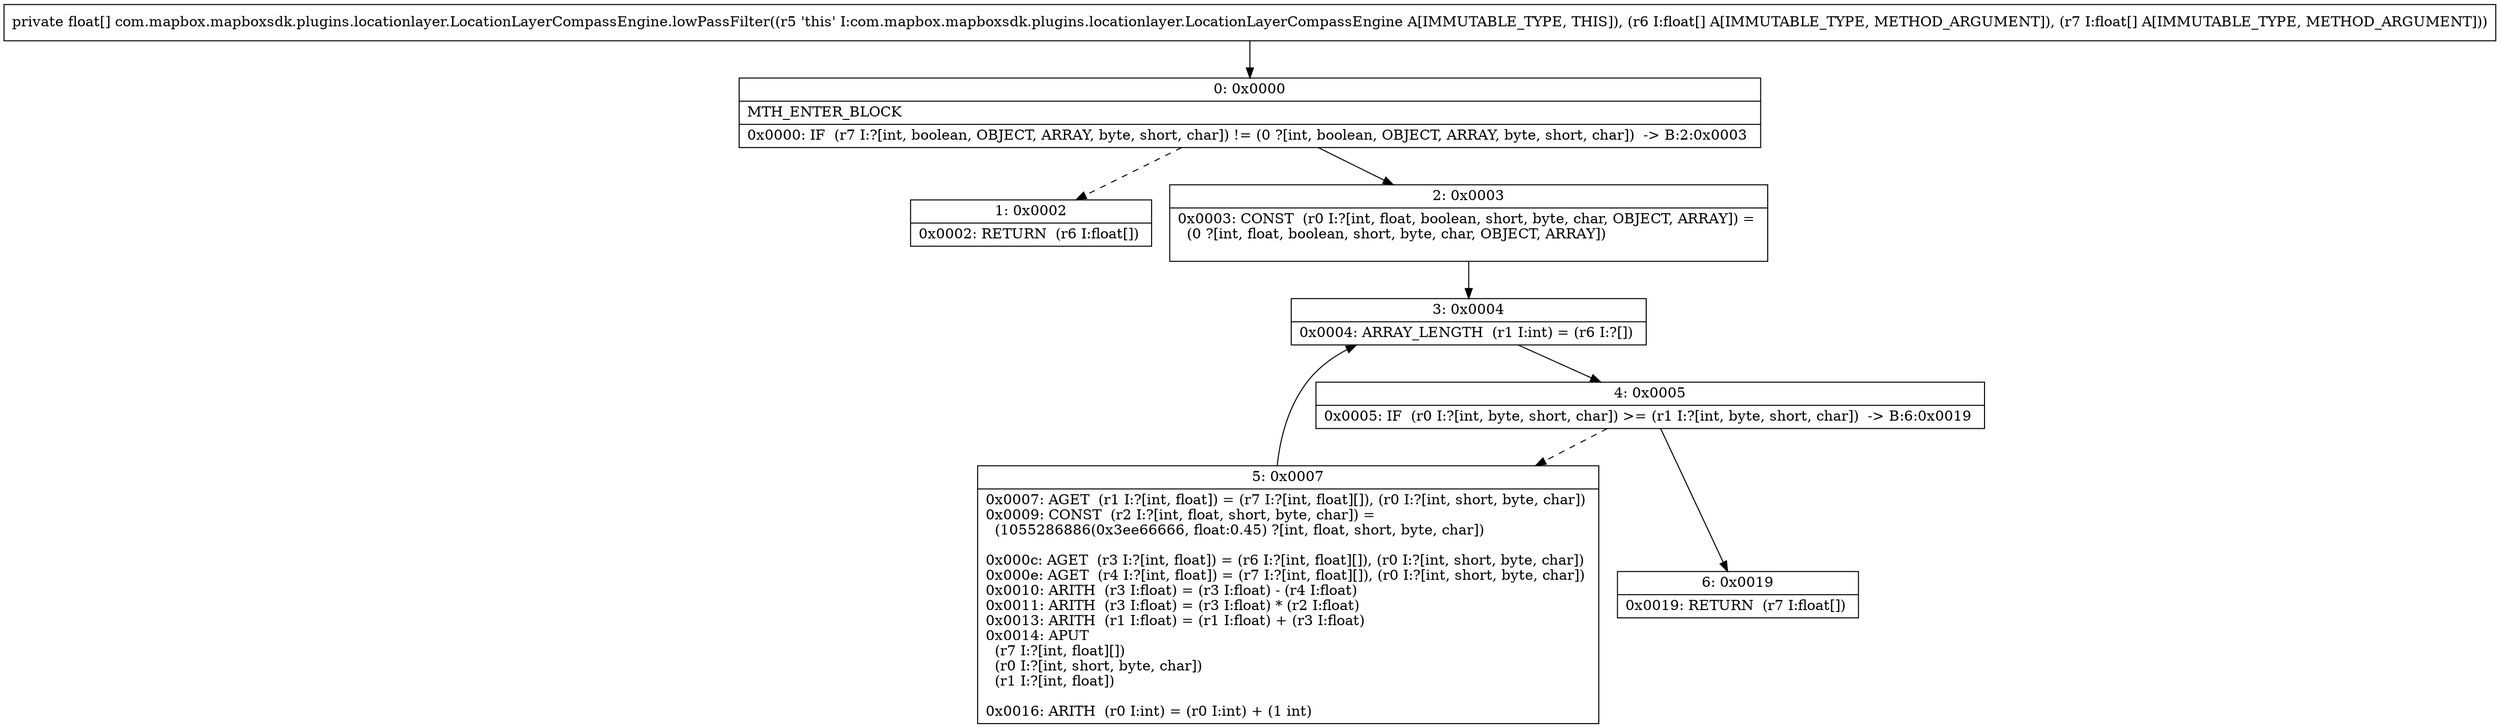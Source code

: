 digraph "CFG forcom.mapbox.mapboxsdk.plugins.locationlayer.LocationLayerCompassEngine.lowPassFilter([F[F)[F" {
Node_0 [shape=record,label="{0\:\ 0x0000|MTH_ENTER_BLOCK\l|0x0000: IF  (r7 I:?[int, boolean, OBJECT, ARRAY, byte, short, char]) != (0 ?[int, boolean, OBJECT, ARRAY, byte, short, char])  \-\> B:2:0x0003 \l}"];
Node_1 [shape=record,label="{1\:\ 0x0002|0x0002: RETURN  (r6 I:float[]) \l}"];
Node_2 [shape=record,label="{2\:\ 0x0003|0x0003: CONST  (r0 I:?[int, float, boolean, short, byte, char, OBJECT, ARRAY]) = \l  (0 ?[int, float, boolean, short, byte, char, OBJECT, ARRAY])\l \l}"];
Node_3 [shape=record,label="{3\:\ 0x0004|0x0004: ARRAY_LENGTH  (r1 I:int) = (r6 I:?[]) \l}"];
Node_4 [shape=record,label="{4\:\ 0x0005|0x0005: IF  (r0 I:?[int, byte, short, char]) \>= (r1 I:?[int, byte, short, char])  \-\> B:6:0x0019 \l}"];
Node_5 [shape=record,label="{5\:\ 0x0007|0x0007: AGET  (r1 I:?[int, float]) = (r7 I:?[int, float][]), (r0 I:?[int, short, byte, char]) \l0x0009: CONST  (r2 I:?[int, float, short, byte, char]) = \l  (1055286886(0x3ee66666, float:0.45) ?[int, float, short, byte, char])\l \l0x000c: AGET  (r3 I:?[int, float]) = (r6 I:?[int, float][]), (r0 I:?[int, short, byte, char]) \l0x000e: AGET  (r4 I:?[int, float]) = (r7 I:?[int, float][]), (r0 I:?[int, short, byte, char]) \l0x0010: ARITH  (r3 I:float) = (r3 I:float) \- (r4 I:float) \l0x0011: ARITH  (r3 I:float) = (r3 I:float) * (r2 I:float) \l0x0013: ARITH  (r1 I:float) = (r1 I:float) + (r3 I:float) \l0x0014: APUT  \l  (r7 I:?[int, float][])\l  (r0 I:?[int, short, byte, char])\l  (r1 I:?[int, float])\l \l0x0016: ARITH  (r0 I:int) = (r0 I:int) + (1 int) \l}"];
Node_6 [shape=record,label="{6\:\ 0x0019|0x0019: RETURN  (r7 I:float[]) \l}"];
MethodNode[shape=record,label="{private float[] com.mapbox.mapboxsdk.plugins.locationlayer.LocationLayerCompassEngine.lowPassFilter((r5 'this' I:com.mapbox.mapboxsdk.plugins.locationlayer.LocationLayerCompassEngine A[IMMUTABLE_TYPE, THIS]), (r6 I:float[] A[IMMUTABLE_TYPE, METHOD_ARGUMENT]), (r7 I:float[] A[IMMUTABLE_TYPE, METHOD_ARGUMENT])) }"];
MethodNode -> Node_0;
Node_0 -> Node_1[style=dashed];
Node_0 -> Node_2;
Node_2 -> Node_3;
Node_3 -> Node_4;
Node_4 -> Node_5[style=dashed];
Node_4 -> Node_6;
Node_5 -> Node_3;
}

